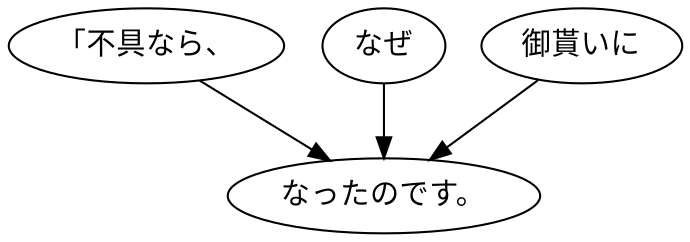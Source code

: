 digraph graph2258 {
	node0 [label="「不具なら、"];
	node1 [label="なぜ"];
	node2 [label="御貰いに"];
	node3 [label="なったのです。"];
	node0 -> node3;
	node1 -> node3;
	node2 -> node3;
}
